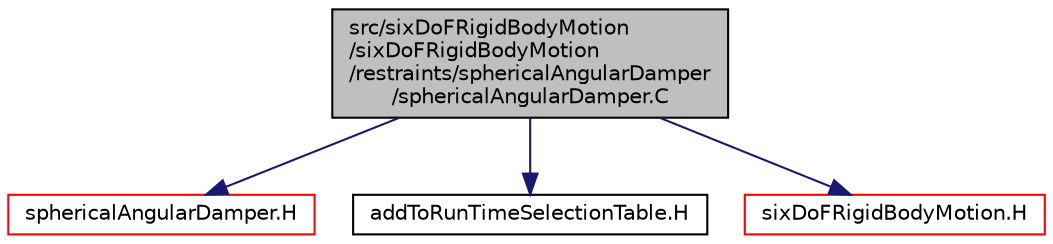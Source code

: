 digraph "src/sixDoFRigidBodyMotion/sixDoFRigidBodyMotion/restraints/sphericalAngularDamper/sphericalAngularDamper.C"
{
  bgcolor="transparent";
  edge [fontname="Helvetica",fontsize="10",labelfontname="Helvetica",labelfontsize="10"];
  node [fontname="Helvetica",fontsize="10",shape=record];
  Node0 [label="src/sixDoFRigidBodyMotion\l/sixDoFRigidBodyMotion\l/restraints/sphericalAngularDamper\l/sphericalAngularDamper.C",height=0.2,width=0.4,color="black", fillcolor="grey75", style="filled", fontcolor="black"];
  Node0 -> Node1 [color="midnightblue",fontsize="10",style="solid",fontname="Helvetica"];
  Node1 [label="sphericalAngularDamper.H",height=0.2,width=0.4,color="red",URL="$a42014.html"];
  Node0 -> Node179 [color="midnightblue",fontsize="10",style="solid",fontname="Helvetica"];
  Node179 [label="addToRunTimeSelectionTable.H",height=0.2,width=0.4,color="black",URL="$a09989.html",tooltip="Macros for easy insertion into run-time selection tables. "];
  Node0 -> Node180 [color="midnightblue",fontsize="10",style="solid",fontname="Helvetica"];
  Node180 [label="sixDoFRigidBodyMotion.H",height=0.2,width=0.4,color="red",URL="$a15320.html"];
}
